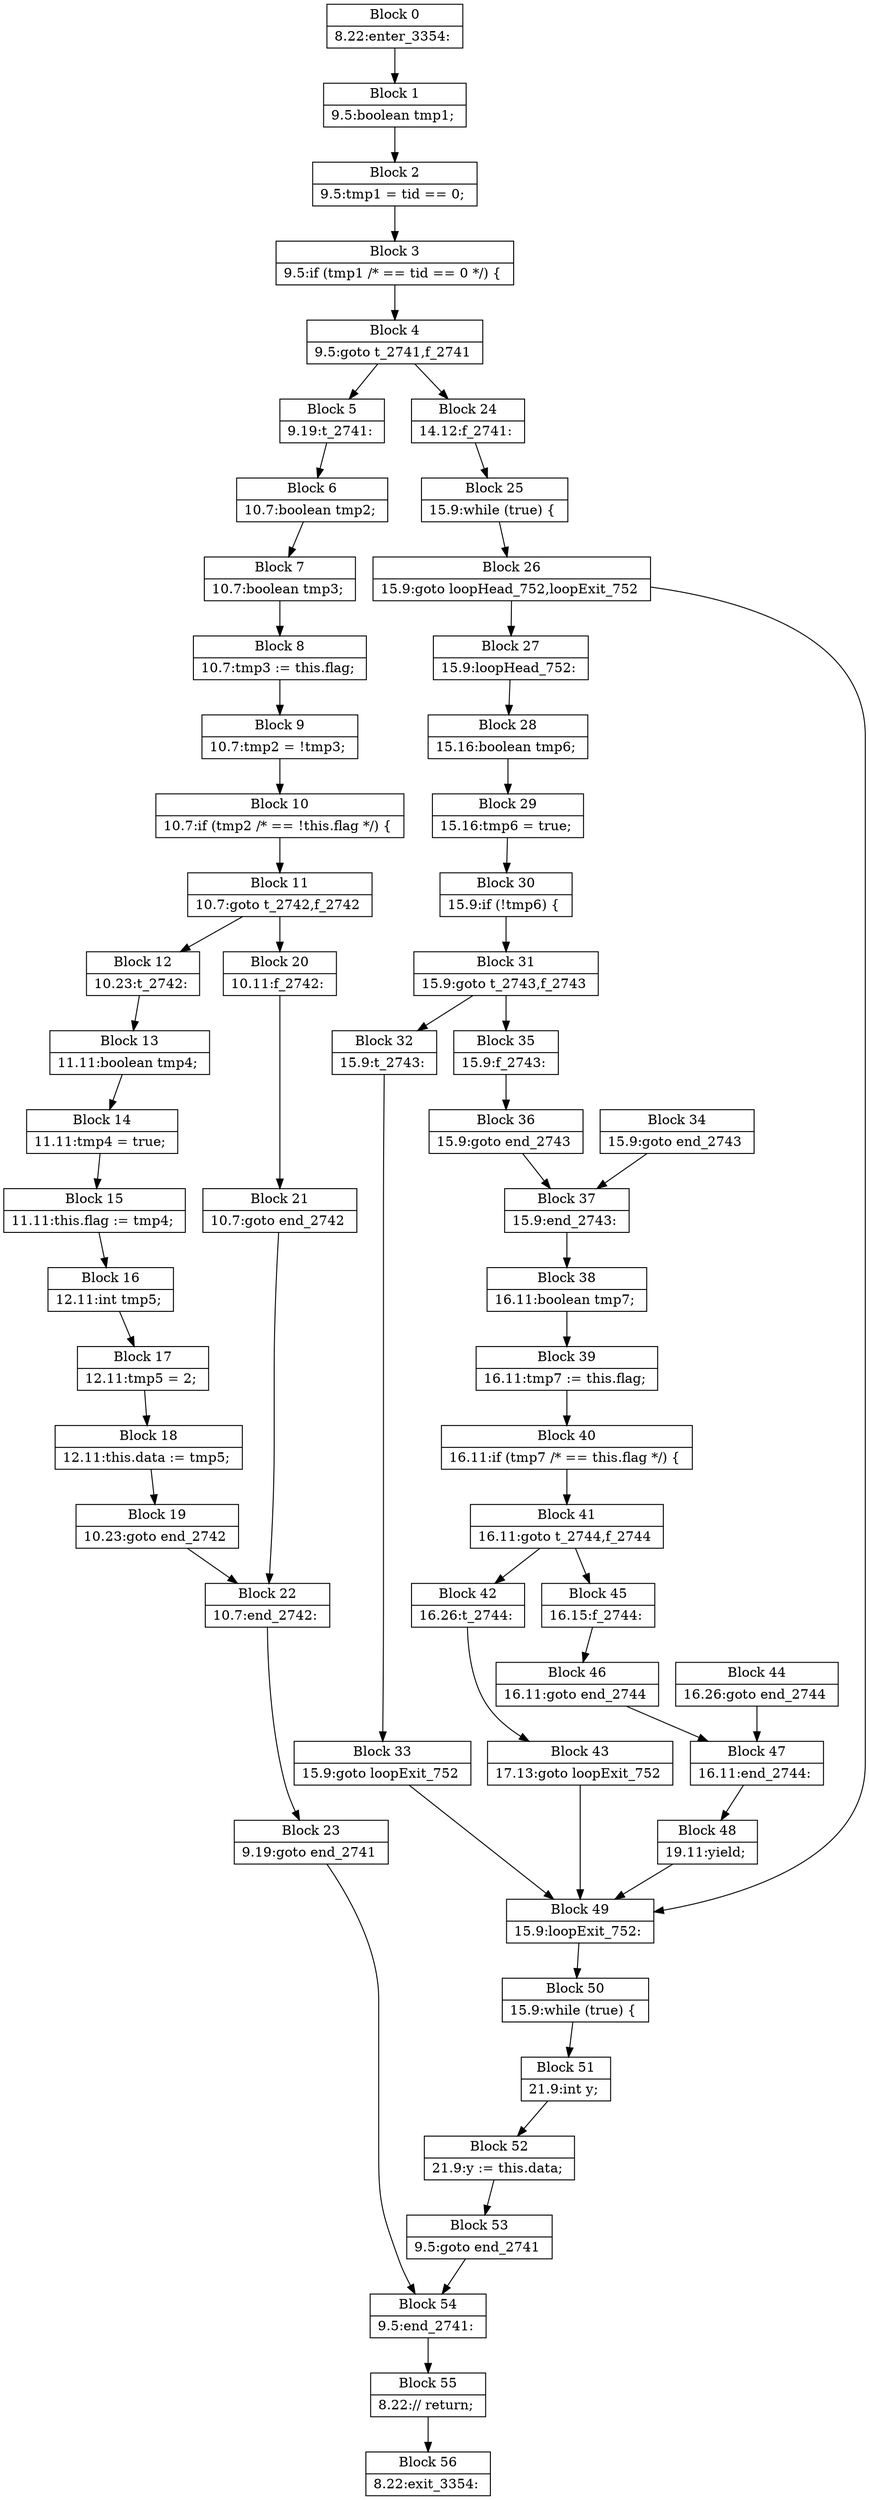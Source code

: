 digraph G {
   node [shape=record];
B0[label="{Block 0|8.22:enter_3354: \n}"];
B1[label="{Block 1|9.5:boolean tmp1; \n}"];
B2[label="{Block 2|9.5:tmp1 = tid == 0; \n}"];
B3[label="{Block 3|9.5:if (tmp1 /* == tid == 0 */) \{ \n}"];
B4[label="{Block 4|9.5:goto t_2741,f_2741 \n}"];
B5[label="{Block 5|9.19:t_2741: \n}"];
B6[label="{Block 6|10.7:boolean tmp2; \n}"];
B7[label="{Block 7|10.7:boolean tmp3; \n}"];
B8[label="{Block 8|10.7:tmp3 := this.flag; \n}"];
B9[label="{Block 9|10.7:tmp2 = !tmp3; \n}"];
B10[label="{Block 10|10.7:if (tmp2 /* == !this.flag */) \{ \n}"];
B11[label="{Block 11|10.7:goto t_2742,f_2742 \n}"];
B12[label="{Block 12|10.23:t_2742: \n}"];
B13[label="{Block 13|11.11:boolean tmp4; \n}"];
B14[label="{Block 14|11.11:tmp4 = true; \n}"];
B15[label="{Block 15|11.11:this.flag := tmp4; \n}"];
B16[label="{Block 16|12.11:int tmp5; \n}"];
B17[label="{Block 17|12.11:tmp5 = 2; \n}"];
B18[label="{Block 18|12.11:this.data := tmp5; \n}"];
B19[label="{Block 19|10.23:goto end_2742 \n}"];
B20[label="{Block 20|10.11:f_2742: \n}"];
B21[label="{Block 21|10.7:goto end_2742 \n}"];
B22[label="{Block 22|10.7:end_2742: \n}"];
B23[label="{Block 23|9.19:goto end_2741 \n}"];
B24[label="{Block 24|14.12:f_2741: \n}"];
B25[label="{Block 25|15.9:while (true)   \{ \n}"];
B26[label="{Block 26|15.9:goto loopHead_752,loopExit_752 \n}"];
B27[label="{Block 27|15.9:loopHead_752: \n}"];
B28[label="{Block 28|15.16:boolean tmp6; \n}"];
B29[label="{Block 29|15.16:tmp6 = true; \n}"];
B30[label="{Block 30|15.9:if (!tmp6) \{ \n}"];
B31[label="{Block 31|15.9:goto t_2743,f_2743 \n}"];
B32[label="{Block 32|15.9:t_2743: \n}"];
B33[label="{Block 33|15.9:goto loopExit_752 \n}"];
B34[label="{Block 34|15.9:goto end_2743 \n}"];
B35[label="{Block 35|15.9:f_2743: \n}"];
B36[label="{Block 36|15.9:goto end_2743 \n}"];
B37[label="{Block 37|15.9:end_2743: \n}"];
B38[label="{Block 38|16.11:boolean tmp7; \n}"];
B39[label="{Block 39|16.11:tmp7 := this.flag; \n}"];
B40[label="{Block 40|16.11:if (tmp7 /* == this.flag */) \{ \n}"];
B41[label="{Block 41|16.11:goto t_2744,f_2744 \n}"];
B42[label="{Block 42|16.26:t_2744: \n}"];
B43[label="{Block 43|17.13:goto loopExit_752 \n}"];
B44[label="{Block 44|16.26:goto end_2744 \n}"];
B45[label="{Block 45|16.15:f_2744: \n}"];
B46[label="{Block 46|16.11:goto end_2744 \n}"];
B47[label="{Block 47|16.11:end_2744: \n}"];
B48[label="{Block 48|19.11:yield; \n}"];
B49[label="{Block 49|15.9:loopExit_752: \n}"];
B50[label="{Block 50|15.9:while (true)   \{ \n}"];
B51[label="{Block 51|21.9:int y; \n}"];
B52[label="{Block 52|21.9:y := this.data; \n}"];
B53[label="{Block 53|9.5:goto end_2741 \n}"];
B54[label="{Block 54|9.5:end_2741: \n}"];
B55[label="{Block 55|8.22:// return; \n}"];
B56[label="{Block 56|8.22:exit_3354: \n}"];
B0 -> B1;
B1 -> B2;
B2 -> B3;
B3 -> B4;
B4 -> B5;
B4 -> B24;
B5 -> B6;
B6 -> B7;
B7 -> B8;
B8 -> B9;
B9 -> B10;
B10 -> B11;
B11 -> B20;
B11 -> B12;
B12 -> B13;
B13 -> B14;
B14 -> B15;
B15 -> B16;
B16 -> B17;
B17 -> B18;
B18 -> B19;
B19 -> B22;
B20 -> B21;
B21 -> B22;
B22 -> B23;
B23 -> B54;
B24 -> B25;
B25 -> B26;
B26 -> B49;
B26 -> B27;
B27 -> B28;
B28 -> B29;
B29 -> B30;
B30 -> B31;
B31 -> B32;
B31 -> B35;
B32 -> B33;
B33 -> B49;
B34 -> B37;
B35 -> B36;
B36 -> B37;
B37 -> B38;
B38 -> B39;
B39 -> B40;
B40 -> B41;
B41 -> B45;
B41 -> B42;
B42 -> B43;
B43 -> B49;
B44 -> B47;
B45 -> B46;
B46 -> B47;
B47 -> B48;
B48 -> B49;
B49 -> B50;
B50 -> B51;
B51 -> B52;
B52 -> B53;
B53 -> B54;
B54 -> B55;
B55 -> B56;
}

